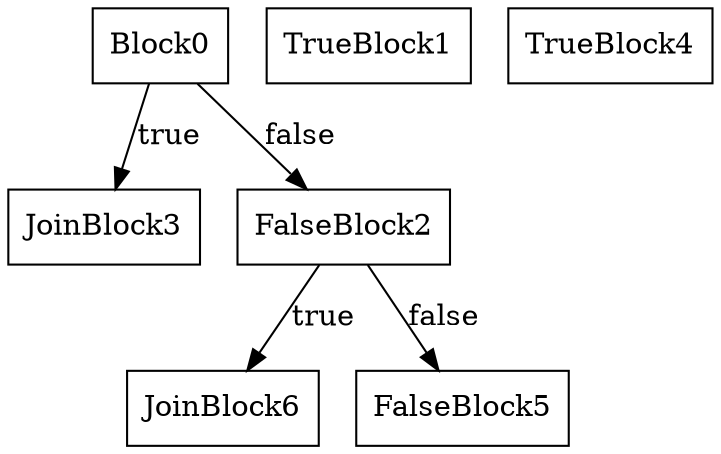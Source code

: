 digraph G {
	Block0 [shape=box, label="Block0\n"];
	Block0 -> JoinBlock3 [label="true"];
	Block0 -> FalseBlock2 [label="false"];
	FalseBlock2 [shape=box, label="FalseBlock2\n"];
	FalseBlock2 -> JoinBlock6 [label="true"];
	FalseBlock2 -> FalseBlock5 [label="false"];
	FalseBlock5 [shape=box, label="FalseBlock5\n"];
	JoinBlock3 [shape=box, label="JoinBlock3\n"];
	JoinBlock6 [shape=box, label="JoinBlock6\n"];
	TrueBlock1 [shape=box, label="TrueBlock1\n"];
	TrueBlock4 [shape=box, label="TrueBlock4\n"];
}
